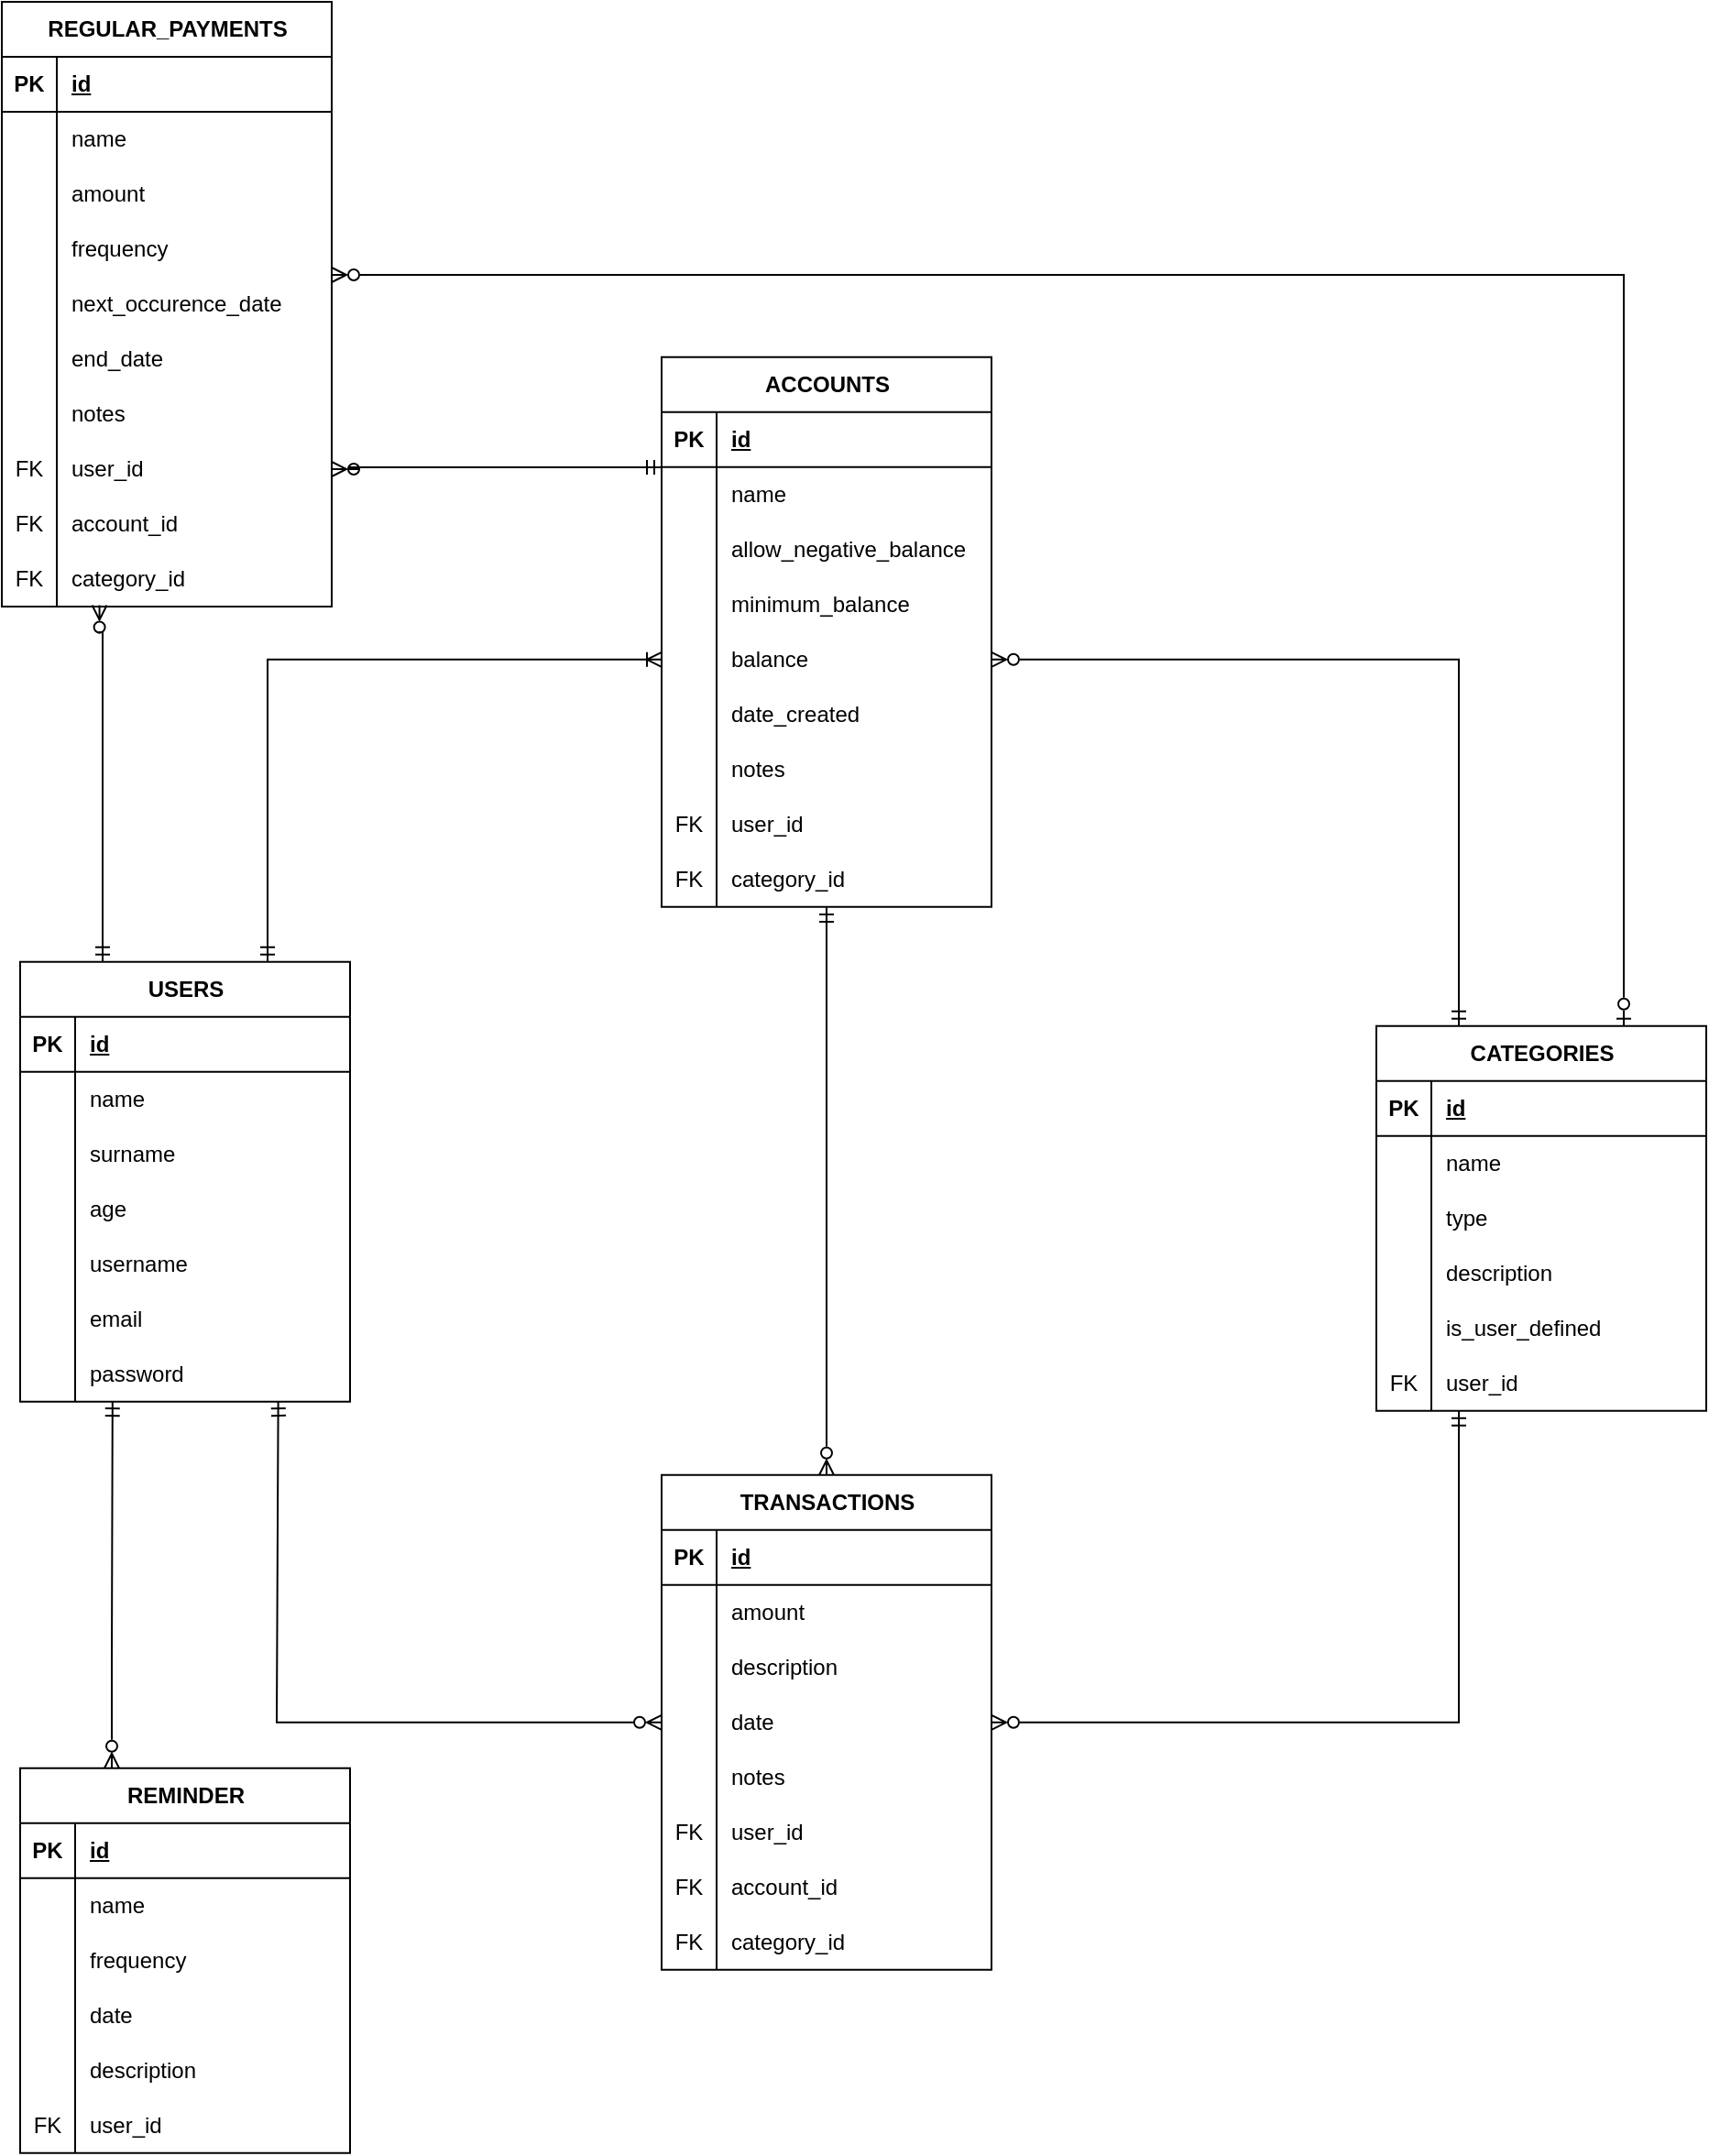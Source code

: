 <mxfile version="21.7.5" type="device">
  <diagram name="Page-1" id="3h70JMw3umjaLPUQYQ_3">
    <mxGraphModel dx="619" dy="1546" grid="1" gridSize="10" guides="1" tooltips="1" connect="1" arrows="1" fold="1" page="1" pageScale="1" pageWidth="1169" pageHeight="827" math="0" shadow="0">
      <root>
        <mxCell id="0" />
        <mxCell id="1" parent="0" />
        <mxCell id="1krs7fZx3hq8Ml25Wh-o-71" style="edgeStyle=orthogonalEdgeStyle;rounded=0;orthogonalLoop=1;jettySize=auto;html=1;endArrow=ERzeroToMany;endFill=0;startArrow=ERmandOne;startFill=0;exitX=0.782;exitY=0.989;exitDx=0;exitDy=0;exitPerimeter=0;" parent="1" source="Pkh8HEnswSWNTF8HXOt7-20" target="Pkh8HEnswSWNTF8HXOt7-55" edge="1">
          <mxGeometry relative="1" as="geometry">
            <Array as="points">
              <mxPoint x="371" y="20.89" />
              <mxPoint x="370" y="20.89" />
              <mxPoint x="370" y="194.89" />
            </Array>
          </mxGeometry>
        </mxCell>
        <mxCell id="Pkh8HEnswSWNTF8HXOt7-1" value="USERS" style="shape=table;startSize=30;container=1;collapsible=1;childLayout=tableLayout;fixedRows=1;rowLines=0;fontStyle=1;align=center;resizeLast=1;html=1;" parent="1" vertex="1">
          <mxGeometry x="230" y="-220.11" width="180" height="240" as="geometry" />
        </mxCell>
        <mxCell id="Pkh8HEnswSWNTF8HXOt7-2" value="" style="shape=tableRow;horizontal=0;startSize=0;swimlaneHead=0;swimlaneBody=0;fillColor=none;collapsible=0;dropTarget=0;points=[[0,0.5],[1,0.5]];portConstraint=eastwest;top=0;left=0;right=0;bottom=1;" parent="Pkh8HEnswSWNTF8HXOt7-1" vertex="1">
          <mxGeometry y="30" width="180" height="30" as="geometry" />
        </mxCell>
        <mxCell id="Pkh8HEnswSWNTF8HXOt7-3" value="PK" style="shape=partialRectangle;connectable=0;fillColor=none;top=0;left=0;bottom=0;right=0;fontStyle=1;overflow=hidden;whiteSpace=wrap;html=1;" parent="Pkh8HEnswSWNTF8HXOt7-2" vertex="1">
          <mxGeometry width="30" height="30" as="geometry">
            <mxRectangle width="30" height="30" as="alternateBounds" />
          </mxGeometry>
        </mxCell>
        <mxCell id="Pkh8HEnswSWNTF8HXOt7-4" value="id" style="shape=partialRectangle;connectable=0;fillColor=none;top=0;left=0;bottom=0;right=0;align=left;spacingLeft=6;fontStyle=5;overflow=hidden;whiteSpace=wrap;html=1;" parent="Pkh8HEnswSWNTF8HXOt7-2" vertex="1">
          <mxGeometry x="30" width="150" height="30" as="geometry">
            <mxRectangle width="150" height="30" as="alternateBounds" />
          </mxGeometry>
        </mxCell>
        <mxCell id="Pkh8HEnswSWNTF8HXOt7-5" value="" style="shape=tableRow;horizontal=0;startSize=0;swimlaneHead=0;swimlaneBody=0;fillColor=none;collapsible=0;dropTarget=0;points=[[0,0.5],[1,0.5]];portConstraint=eastwest;top=0;left=0;right=0;bottom=0;" parent="Pkh8HEnswSWNTF8HXOt7-1" vertex="1">
          <mxGeometry y="60" width="180" height="30" as="geometry" />
        </mxCell>
        <mxCell id="Pkh8HEnswSWNTF8HXOt7-6" value="" style="shape=partialRectangle;connectable=0;fillColor=none;top=0;left=0;bottom=0;right=0;editable=1;overflow=hidden;whiteSpace=wrap;html=1;" parent="Pkh8HEnswSWNTF8HXOt7-5" vertex="1">
          <mxGeometry width="30" height="30" as="geometry">
            <mxRectangle width="30" height="30" as="alternateBounds" />
          </mxGeometry>
        </mxCell>
        <mxCell id="Pkh8HEnswSWNTF8HXOt7-7" value="name" style="shape=partialRectangle;connectable=0;fillColor=none;top=0;left=0;bottom=0;right=0;align=left;spacingLeft=6;overflow=hidden;whiteSpace=wrap;html=1;" parent="Pkh8HEnswSWNTF8HXOt7-5" vertex="1">
          <mxGeometry x="30" width="150" height="30" as="geometry">
            <mxRectangle width="150" height="30" as="alternateBounds" />
          </mxGeometry>
        </mxCell>
        <mxCell id="Pkh8HEnswSWNTF8HXOt7-8" value="" style="shape=tableRow;horizontal=0;startSize=0;swimlaneHead=0;swimlaneBody=0;fillColor=none;collapsible=0;dropTarget=0;points=[[0,0.5],[1,0.5]];portConstraint=eastwest;top=0;left=0;right=0;bottom=0;" parent="Pkh8HEnswSWNTF8HXOt7-1" vertex="1">
          <mxGeometry y="90" width="180" height="30" as="geometry" />
        </mxCell>
        <mxCell id="Pkh8HEnswSWNTF8HXOt7-9" value="" style="shape=partialRectangle;connectable=0;fillColor=none;top=0;left=0;bottom=0;right=0;editable=1;overflow=hidden;whiteSpace=wrap;html=1;" parent="Pkh8HEnswSWNTF8HXOt7-8" vertex="1">
          <mxGeometry width="30" height="30" as="geometry">
            <mxRectangle width="30" height="30" as="alternateBounds" />
          </mxGeometry>
        </mxCell>
        <mxCell id="Pkh8HEnswSWNTF8HXOt7-10" value="surname" style="shape=partialRectangle;connectable=0;fillColor=none;top=0;left=0;bottom=0;right=0;align=left;spacingLeft=6;overflow=hidden;whiteSpace=wrap;html=1;" parent="Pkh8HEnswSWNTF8HXOt7-8" vertex="1">
          <mxGeometry x="30" width="150" height="30" as="geometry">
            <mxRectangle width="150" height="30" as="alternateBounds" />
          </mxGeometry>
        </mxCell>
        <mxCell id="Pkh8HEnswSWNTF8HXOt7-11" value="" style="shape=tableRow;horizontal=0;startSize=0;swimlaneHead=0;swimlaneBody=0;fillColor=none;collapsible=0;dropTarget=0;points=[[0,0.5],[1,0.5]];portConstraint=eastwest;top=0;left=0;right=0;bottom=0;" parent="Pkh8HEnswSWNTF8HXOt7-1" vertex="1">
          <mxGeometry y="120" width="180" height="30" as="geometry" />
        </mxCell>
        <mxCell id="Pkh8HEnswSWNTF8HXOt7-12" value="" style="shape=partialRectangle;connectable=0;fillColor=none;top=0;left=0;bottom=0;right=0;editable=1;overflow=hidden;whiteSpace=wrap;html=1;" parent="Pkh8HEnswSWNTF8HXOt7-11" vertex="1">
          <mxGeometry width="30" height="30" as="geometry">
            <mxRectangle width="30" height="30" as="alternateBounds" />
          </mxGeometry>
        </mxCell>
        <mxCell id="Pkh8HEnswSWNTF8HXOt7-13" value="age" style="shape=partialRectangle;connectable=0;fillColor=none;top=0;left=0;bottom=0;right=0;align=left;spacingLeft=6;overflow=hidden;whiteSpace=wrap;html=1;" parent="Pkh8HEnswSWNTF8HXOt7-11" vertex="1">
          <mxGeometry x="30" width="150" height="30" as="geometry">
            <mxRectangle width="150" height="30" as="alternateBounds" />
          </mxGeometry>
        </mxCell>
        <mxCell id="Pkh8HEnswSWNTF8HXOt7-14" value="" style="shape=tableRow;horizontal=0;startSize=0;swimlaneHead=0;swimlaneBody=0;fillColor=none;collapsible=0;dropTarget=0;points=[[0,0.5],[1,0.5]];portConstraint=eastwest;top=0;left=0;right=0;bottom=0;" parent="Pkh8HEnswSWNTF8HXOt7-1" vertex="1">
          <mxGeometry y="150" width="180" height="30" as="geometry" />
        </mxCell>
        <mxCell id="Pkh8HEnswSWNTF8HXOt7-15" value="" style="shape=partialRectangle;connectable=0;fillColor=none;top=0;left=0;bottom=0;right=0;editable=1;overflow=hidden;whiteSpace=wrap;html=1;" parent="Pkh8HEnswSWNTF8HXOt7-14" vertex="1">
          <mxGeometry width="30" height="30" as="geometry">
            <mxRectangle width="30" height="30" as="alternateBounds" />
          </mxGeometry>
        </mxCell>
        <mxCell id="Pkh8HEnswSWNTF8HXOt7-16" value="username" style="shape=partialRectangle;connectable=0;fillColor=none;top=0;left=0;bottom=0;right=0;align=left;spacingLeft=6;overflow=hidden;whiteSpace=wrap;html=1;" parent="Pkh8HEnswSWNTF8HXOt7-14" vertex="1">
          <mxGeometry x="30" width="150" height="30" as="geometry">
            <mxRectangle width="150" height="30" as="alternateBounds" />
          </mxGeometry>
        </mxCell>
        <mxCell id="Pkh8HEnswSWNTF8HXOt7-17" value="" style="shape=tableRow;horizontal=0;startSize=0;swimlaneHead=0;swimlaneBody=0;fillColor=none;collapsible=0;dropTarget=0;points=[[0,0.5],[1,0.5]];portConstraint=eastwest;top=0;left=0;right=0;bottom=0;" parent="Pkh8HEnswSWNTF8HXOt7-1" vertex="1">
          <mxGeometry y="180" width="180" height="30" as="geometry" />
        </mxCell>
        <mxCell id="Pkh8HEnswSWNTF8HXOt7-18" value="" style="shape=partialRectangle;connectable=0;fillColor=none;top=0;left=0;bottom=0;right=0;editable=1;overflow=hidden;whiteSpace=wrap;html=1;" parent="Pkh8HEnswSWNTF8HXOt7-17" vertex="1">
          <mxGeometry width="30" height="30" as="geometry">
            <mxRectangle width="30" height="30" as="alternateBounds" />
          </mxGeometry>
        </mxCell>
        <mxCell id="Pkh8HEnswSWNTF8HXOt7-19" value="email" style="shape=partialRectangle;connectable=0;fillColor=none;top=0;left=0;bottom=0;right=0;align=left;spacingLeft=6;overflow=hidden;whiteSpace=wrap;html=1;" parent="Pkh8HEnswSWNTF8HXOt7-17" vertex="1">
          <mxGeometry x="30" width="150" height="30" as="geometry">
            <mxRectangle width="150" height="30" as="alternateBounds" />
          </mxGeometry>
        </mxCell>
        <mxCell id="Pkh8HEnswSWNTF8HXOt7-20" value="" style="shape=tableRow;horizontal=0;startSize=0;swimlaneHead=0;swimlaneBody=0;fillColor=none;collapsible=0;dropTarget=0;points=[[0,0.5],[1,0.5]];portConstraint=eastwest;top=0;left=0;right=0;bottom=0;" parent="Pkh8HEnswSWNTF8HXOt7-1" vertex="1">
          <mxGeometry y="210" width="180" height="30" as="geometry" />
        </mxCell>
        <mxCell id="Pkh8HEnswSWNTF8HXOt7-21" value="" style="shape=partialRectangle;connectable=0;fillColor=none;top=0;left=0;bottom=0;right=0;editable=1;overflow=hidden;whiteSpace=wrap;html=1;" parent="Pkh8HEnswSWNTF8HXOt7-20" vertex="1">
          <mxGeometry width="30" height="30" as="geometry">
            <mxRectangle width="30" height="30" as="alternateBounds" />
          </mxGeometry>
        </mxCell>
        <mxCell id="Pkh8HEnswSWNTF8HXOt7-22" value="password" style="shape=partialRectangle;connectable=0;fillColor=none;top=0;left=0;bottom=0;right=0;align=left;spacingLeft=6;overflow=hidden;whiteSpace=wrap;html=1;" parent="Pkh8HEnswSWNTF8HXOt7-20" vertex="1">
          <mxGeometry x="30" width="150" height="30" as="geometry">
            <mxRectangle width="150" height="30" as="alternateBounds" />
          </mxGeometry>
        </mxCell>
        <mxCell id="1krs7fZx3hq8Ml25Wh-o-72" style="edgeStyle=orthogonalEdgeStyle;rounded=0;orthogonalLoop=1;jettySize=auto;html=1;endArrow=ERzeroToMany;endFill=0;startArrow=ERmandOne;startFill=0;entryX=0.5;entryY=0;entryDx=0;entryDy=0;" parent="1" target="Pkh8HEnswSWNTF8HXOt7-45" edge="1">
          <mxGeometry relative="1" as="geometry">
            <mxPoint x="419" y="-140.11" as="targetPoint" />
            <mxPoint x="670" y="-250" as="sourcePoint" />
            <Array as="points">
              <mxPoint x="670" y="-250" />
            </Array>
          </mxGeometry>
        </mxCell>
        <mxCell id="Pkh8HEnswSWNTF8HXOt7-23" value="ACCOUNTS" style="shape=table;startSize=30;container=1;collapsible=1;childLayout=tableLayout;fixedRows=1;rowLines=0;fontStyle=1;align=center;resizeLast=1;html=1;" parent="1" vertex="1">
          <mxGeometry x="580" y="-550.11" width="180" height="300" as="geometry" />
        </mxCell>
        <mxCell id="Pkh8HEnswSWNTF8HXOt7-24" value="" style="shape=tableRow;horizontal=0;startSize=0;swimlaneHead=0;swimlaneBody=0;fillColor=none;collapsible=0;dropTarget=0;points=[[0,0.5],[1,0.5]];portConstraint=eastwest;top=0;left=0;right=0;bottom=1;" parent="Pkh8HEnswSWNTF8HXOt7-23" vertex="1">
          <mxGeometry y="30" width="180" height="30" as="geometry" />
        </mxCell>
        <mxCell id="Pkh8HEnswSWNTF8HXOt7-25" value="PK" style="shape=partialRectangle;connectable=0;fillColor=none;top=0;left=0;bottom=0;right=0;fontStyle=1;overflow=hidden;whiteSpace=wrap;html=1;" parent="Pkh8HEnswSWNTF8HXOt7-24" vertex="1">
          <mxGeometry width="30" height="30" as="geometry">
            <mxRectangle width="30" height="30" as="alternateBounds" />
          </mxGeometry>
        </mxCell>
        <mxCell id="Pkh8HEnswSWNTF8HXOt7-26" value="id" style="shape=partialRectangle;connectable=0;fillColor=none;top=0;left=0;bottom=0;right=0;align=left;spacingLeft=6;fontStyle=5;overflow=hidden;whiteSpace=wrap;html=1;" parent="Pkh8HEnswSWNTF8HXOt7-24" vertex="1">
          <mxGeometry x="30" width="150" height="30" as="geometry">
            <mxRectangle width="150" height="30" as="alternateBounds" />
          </mxGeometry>
        </mxCell>
        <mxCell id="Pkh8HEnswSWNTF8HXOt7-27" value="" style="shape=tableRow;horizontal=0;startSize=0;swimlaneHead=0;swimlaneBody=0;fillColor=none;collapsible=0;dropTarget=0;points=[[0,0.5],[1,0.5]];portConstraint=eastwest;top=0;left=0;right=0;bottom=0;" parent="Pkh8HEnswSWNTF8HXOt7-23" vertex="1">
          <mxGeometry y="60" width="180" height="30" as="geometry" />
        </mxCell>
        <mxCell id="Pkh8HEnswSWNTF8HXOt7-28" value="" style="shape=partialRectangle;connectable=0;fillColor=none;top=0;left=0;bottom=0;right=0;editable=1;overflow=hidden;whiteSpace=wrap;html=1;" parent="Pkh8HEnswSWNTF8HXOt7-27" vertex="1">
          <mxGeometry width="30" height="30" as="geometry">
            <mxRectangle width="30" height="30" as="alternateBounds" />
          </mxGeometry>
        </mxCell>
        <mxCell id="Pkh8HEnswSWNTF8HXOt7-29" value="name" style="shape=partialRectangle;connectable=0;fillColor=none;top=0;left=0;bottom=0;right=0;align=left;spacingLeft=6;overflow=hidden;whiteSpace=wrap;html=1;" parent="Pkh8HEnswSWNTF8HXOt7-27" vertex="1">
          <mxGeometry x="30" width="150" height="30" as="geometry">
            <mxRectangle width="150" height="30" as="alternateBounds" />
          </mxGeometry>
        </mxCell>
        <mxCell id="DhLrXzguxaNEbGrLjqNQ-1" value="" style="shape=tableRow;horizontal=0;startSize=0;swimlaneHead=0;swimlaneBody=0;fillColor=none;collapsible=0;dropTarget=0;points=[[0,0.5],[1,0.5]];portConstraint=eastwest;top=0;left=0;right=0;bottom=0;" parent="Pkh8HEnswSWNTF8HXOt7-23" vertex="1">
          <mxGeometry y="90" width="180" height="30" as="geometry" />
        </mxCell>
        <mxCell id="DhLrXzguxaNEbGrLjqNQ-2" value="" style="shape=partialRectangle;connectable=0;fillColor=none;top=0;left=0;bottom=0;right=0;editable=1;overflow=hidden;whiteSpace=wrap;html=1;" parent="DhLrXzguxaNEbGrLjqNQ-1" vertex="1">
          <mxGeometry width="30" height="30" as="geometry">
            <mxRectangle width="30" height="30" as="alternateBounds" />
          </mxGeometry>
        </mxCell>
        <mxCell id="DhLrXzguxaNEbGrLjqNQ-3" value="allow_negative_balance" style="shape=partialRectangle;connectable=0;fillColor=none;top=0;left=0;bottom=0;right=0;align=left;spacingLeft=6;overflow=hidden;whiteSpace=wrap;html=1;" parent="DhLrXzguxaNEbGrLjqNQ-1" vertex="1">
          <mxGeometry x="30" width="150" height="30" as="geometry">
            <mxRectangle width="150" height="30" as="alternateBounds" />
          </mxGeometry>
        </mxCell>
        <mxCell id="Pkh8HEnswSWNTF8HXOt7-33" value="" style="shape=tableRow;horizontal=0;startSize=0;swimlaneHead=0;swimlaneBody=0;fillColor=none;collapsible=0;dropTarget=0;points=[[0,0.5],[1,0.5]];portConstraint=eastwest;top=0;left=0;right=0;bottom=0;" parent="Pkh8HEnswSWNTF8HXOt7-23" vertex="1">
          <mxGeometry y="120" width="180" height="30" as="geometry" />
        </mxCell>
        <mxCell id="Pkh8HEnswSWNTF8HXOt7-34" value="" style="shape=partialRectangle;connectable=0;fillColor=none;top=0;left=0;bottom=0;right=0;editable=1;overflow=hidden;whiteSpace=wrap;html=1;" parent="Pkh8HEnswSWNTF8HXOt7-33" vertex="1">
          <mxGeometry width="30" height="30" as="geometry">
            <mxRectangle width="30" height="30" as="alternateBounds" />
          </mxGeometry>
        </mxCell>
        <mxCell id="Pkh8HEnswSWNTF8HXOt7-35" value="minimum_balance" style="shape=partialRectangle;connectable=0;fillColor=none;top=0;left=0;bottom=0;right=0;align=left;spacingLeft=6;overflow=hidden;whiteSpace=wrap;html=1;" parent="Pkh8HEnswSWNTF8HXOt7-33" vertex="1">
          <mxGeometry x="30" width="150" height="30" as="geometry">
            <mxRectangle width="150" height="30" as="alternateBounds" />
          </mxGeometry>
        </mxCell>
        <mxCell id="Pkh8HEnswSWNTF8HXOt7-36" value="" style="shape=tableRow;horizontal=0;startSize=0;swimlaneHead=0;swimlaneBody=0;fillColor=none;collapsible=0;dropTarget=0;points=[[0,0.5],[1,0.5]];portConstraint=eastwest;top=0;left=0;right=0;bottom=0;" parent="Pkh8HEnswSWNTF8HXOt7-23" vertex="1">
          <mxGeometry y="150" width="180" height="30" as="geometry" />
        </mxCell>
        <mxCell id="Pkh8HEnswSWNTF8HXOt7-37" value="" style="shape=partialRectangle;connectable=0;fillColor=none;top=0;left=0;bottom=0;right=0;editable=1;overflow=hidden;whiteSpace=wrap;html=1;" parent="Pkh8HEnswSWNTF8HXOt7-36" vertex="1">
          <mxGeometry width="30" height="30" as="geometry">
            <mxRectangle width="30" height="30" as="alternateBounds" />
          </mxGeometry>
        </mxCell>
        <mxCell id="Pkh8HEnswSWNTF8HXOt7-38" value="balance" style="shape=partialRectangle;connectable=0;fillColor=none;top=0;left=0;bottom=0;right=0;align=left;spacingLeft=6;overflow=hidden;whiteSpace=wrap;html=1;" parent="Pkh8HEnswSWNTF8HXOt7-36" vertex="1">
          <mxGeometry x="30" width="150" height="30" as="geometry">
            <mxRectangle width="150" height="30" as="alternateBounds" />
          </mxGeometry>
        </mxCell>
        <mxCell id="1krs7fZx3hq8Ml25Wh-o-110" value="" style="shape=tableRow;horizontal=0;startSize=0;swimlaneHead=0;swimlaneBody=0;fillColor=none;collapsible=0;dropTarget=0;points=[[0,0.5],[1,0.5]];portConstraint=eastwest;top=0;left=0;right=0;bottom=0;" parent="Pkh8HEnswSWNTF8HXOt7-23" vertex="1">
          <mxGeometry y="180" width="180" height="30" as="geometry" />
        </mxCell>
        <mxCell id="1krs7fZx3hq8Ml25Wh-o-111" value="" style="shape=partialRectangle;connectable=0;fillColor=none;top=0;left=0;bottom=0;right=0;editable=1;overflow=hidden;whiteSpace=wrap;html=1;" parent="1krs7fZx3hq8Ml25Wh-o-110" vertex="1">
          <mxGeometry width="30" height="30" as="geometry">
            <mxRectangle width="30" height="30" as="alternateBounds" />
          </mxGeometry>
        </mxCell>
        <mxCell id="1krs7fZx3hq8Ml25Wh-o-112" value="date_created" style="shape=partialRectangle;connectable=0;fillColor=none;top=0;left=0;bottom=0;right=0;align=left;spacingLeft=6;overflow=hidden;whiteSpace=wrap;html=1;" parent="1krs7fZx3hq8Ml25Wh-o-110" vertex="1">
          <mxGeometry x="30" width="150" height="30" as="geometry">
            <mxRectangle width="150" height="30" as="alternateBounds" />
          </mxGeometry>
        </mxCell>
        <mxCell id="1krs7fZx3hq8Ml25Wh-o-141" value="" style="shape=tableRow;horizontal=0;startSize=0;swimlaneHead=0;swimlaneBody=0;fillColor=none;collapsible=0;dropTarget=0;points=[[0,0.5],[1,0.5]];portConstraint=eastwest;top=0;left=0;right=0;bottom=0;" parent="Pkh8HEnswSWNTF8HXOt7-23" vertex="1">
          <mxGeometry y="210" width="180" height="30" as="geometry" />
        </mxCell>
        <mxCell id="1krs7fZx3hq8Ml25Wh-o-142" value="" style="shape=partialRectangle;connectable=0;fillColor=none;top=0;left=0;bottom=0;right=0;editable=1;overflow=hidden;whiteSpace=wrap;html=1;" parent="1krs7fZx3hq8Ml25Wh-o-141" vertex="1">
          <mxGeometry width="30" height="30" as="geometry">
            <mxRectangle width="30" height="30" as="alternateBounds" />
          </mxGeometry>
        </mxCell>
        <mxCell id="1krs7fZx3hq8Ml25Wh-o-143" value="notes" style="shape=partialRectangle;connectable=0;fillColor=none;top=0;left=0;bottom=0;right=0;align=left;spacingLeft=6;overflow=hidden;whiteSpace=wrap;html=1;" parent="1krs7fZx3hq8Ml25Wh-o-141" vertex="1">
          <mxGeometry x="30" width="150" height="30" as="geometry">
            <mxRectangle width="150" height="30" as="alternateBounds" />
          </mxGeometry>
        </mxCell>
        <mxCell id="Pkh8HEnswSWNTF8HXOt7-39" value="" style="shape=tableRow;horizontal=0;startSize=0;swimlaneHead=0;swimlaneBody=0;fillColor=none;collapsible=0;dropTarget=0;points=[[0,0.5],[1,0.5]];portConstraint=eastwest;top=0;left=0;right=0;bottom=0;" parent="Pkh8HEnswSWNTF8HXOt7-23" vertex="1">
          <mxGeometry y="240" width="180" height="30" as="geometry" />
        </mxCell>
        <mxCell id="Pkh8HEnswSWNTF8HXOt7-40" value="FK" style="shape=partialRectangle;connectable=0;fillColor=none;top=0;left=0;bottom=0;right=0;editable=1;overflow=hidden;whiteSpace=wrap;html=1;" parent="Pkh8HEnswSWNTF8HXOt7-39" vertex="1">
          <mxGeometry width="30" height="30" as="geometry">
            <mxRectangle width="30" height="30" as="alternateBounds" />
          </mxGeometry>
        </mxCell>
        <mxCell id="Pkh8HEnswSWNTF8HXOt7-41" value="user_id" style="shape=partialRectangle;connectable=0;fillColor=none;top=0;left=0;bottom=0;right=0;align=left;spacingLeft=6;overflow=hidden;whiteSpace=wrap;html=1;" parent="Pkh8HEnswSWNTF8HXOt7-39" vertex="1">
          <mxGeometry x="30" width="150" height="30" as="geometry">
            <mxRectangle width="150" height="30" as="alternateBounds" />
          </mxGeometry>
        </mxCell>
        <mxCell id="1krs7fZx3hq8Ml25Wh-o-104" value="" style="shape=tableRow;horizontal=0;startSize=0;swimlaneHead=0;swimlaneBody=0;fillColor=none;collapsible=0;dropTarget=0;points=[[0,0.5],[1,0.5]];portConstraint=eastwest;top=0;left=0;right=0;bottom=0;" parent="Pkh8HEnswSWNTF8HXOt7-23" vertex="1">
          <mxGeometry y="270" width="180" height="30" as="geometry" />
        </mxCell>
        <mxCell id="1krs7fZx3hq8Ml25Wh-o-105" value="FK" style="shape=partialRectangle;connectable=0;fillColor=none;top=0;left=0;bottom=0;right=0;editable=1;overflow=hidden;whiteSpace=wrap;html=1;" parent="1krs7fZx3hq8Ml25Wh-o-104" vertex="1">
          <mxGeometry width="30" height="30" as="geometry">
            <mxRectangle width="30" height="30" as="alternateBounds" />
          </mxGeometry>
        </mxCell>
        <mxCell id="1krs7fZx3hq8Ml25Wh-o-106" value="category_id" style="shape=partialRectangle;connectable=0;fillColor=none;top=0;left=0;bottom=0;right=0;align=left;spacingLeft=6;overflow=hidden;whiteSpace=wrap;html=1;" parent="1krs7fZx3hq8Ml25Wh-o-104" vertex="1">
          <mxGeometry x="30" width="150" height="30" as="geometry">
            <mxRectangle width="150" height="30" as="alternateBounds" />
          </mxGeometry>
        </mxCell>
        <mxCell id="Pkh8HEnswSWNTF8HXOt7-45" value="TRANSACTIONS" style="shape=table;startSize=30;container=1;collapsible=1;childLayout=tableLayout;fixedRows=1;rowLines=0;fontStyle=1;align=center;resizeLast=1;html=1;" parent="1" vertex="1">
          <mxGeometry x="580" y="59.89" width="180" height="270" as="geometry" />
        </mxCell>
        <mxCell id="Pkh8HEnswSWNTF8HXOt7-46" value="" style="shape=tableRow;horizontal=0;startSize=0;swimlaneHead=0;swimlaneBody=0;fillColor=none;collapsible=0;dropTarget=0;points=[[0,0.5],[1,0.5]];portConstraint=eastwest;top=0;left=0;right=0;bottom=1;" parent="Pkh8HEnswSWNTF8HXOt7-45" vertex="1">
          <mxGeometry y="30" width="180" height="30" as="geometry" />
        </mxCell>
        <mxCell id="Pkh8HEnswSWNTF8HXOt7-47" value="PK" style="shape=partialRectangle;connectable=0;fillColor=none;top=0;left=0;bottom=0;right=0;fontStyle=1;overflow=hidden;whiteSpace=wrap;html=1;" parent="Pkh8HEnswSWNTF8HXOt7-46" vertex="1">
          <mxGeometry width="30" height="30" as="geometry">
            <mxRectangle width="30" height="30" as="alternateBounds" />
          </mxGeometry>
        </mxCell>
        <mxCell id="Pkh8HEnswSWNTF8HXOt7-48" value="id" style="shape=partialRectangle;connectable=0;fillColor=none;top=0;left=0;bottom=0;right=0;align=left;spacingLeft=6;fontStyle=5;overflow=hidden;whiteSpace=wrap;html=1;" parent="Pkh8HEnswSWNTF8HXOt7-46" vertex="1">
          <mxGeometry x="30" width="150" height="30" as="geometry">
            <mxRectangle width="150" height="30" as="alternateBounds" />
          </mxGeometry>
        </mxCell>
        <mxCell id="Pkh8HEnswSWNTF8HXOt7-49" value="" style="shape=tableRow;horizontal=0;startSize=0;swimlaneHead=0;swimlaneBody=0;fillColor=none;collapsible=0;dropTarget=0;points=[[0,0.5],[1,0.5]];portConstraint=eastwest;top=0;left=0;right=0;bottom=0;" parent="Pkh8HEnswSWNTF8HXOt7-45" vertex="1">
          <mxGeometry y="60" width="180" height="30" as="geometry" />
        </mxCell>
        <mxCell id="Pkh8HEnswSWNTF8HXOt7-50" value="" style="shape=partialRectangle;connectable=0;fillColor=none;top=0;left=0;bottom=0;right=0;editable=1;overflow=hidden;whiteSpace=wrap;html=1;" parent="Pkh8HEnswSWNTF8HXOt7-49" vertex="1">
          <mxGeometry width="30" height="30" as="geometry">
            <mxRectangle width="30" height="30" as="alternateBounds" />
          </mxGeometry>
        </mxCell>
        <mxCell id="Pkh8HEnswSWNTF8HXOt7-51" value="amount" style="shape=partialRectangle;connectable=0;fillColor=none;top=0;left=0;bottom=0;right=0;align=left;spacingLeft=6;overflow=hidden;whiteSpace=wrap;html=1;" parent="Pkh8HEnswSWNTF8HXOt7-49" vertex="1">
          <mxGeometry x="30" width="150" height="30" as="geometry">
            <mxRectangle width="150" height="30" as="alternateBounds" />
          </mxGeometry>
        </mxCell>
        <mxCell id="Pkh8HEnswSWNTF8HXOt7-52" value="" style="shape=tableRow;horizontal=0;startSize=0;swimlaneHead=0;swimlaneBody=0;fillColor=none;collapsible=0;dropTarget=0;points=[[0,0.5],[1,0.5]];portConstraint=eastwest;top=0;left=0;right=0;bottom=0;" parent="Pkh8HEnswSWNTF8HXOt7-45" vertex="1">
          <mxGeometry y="90" width="180" height="30" as="geometry" />
        </mxCell>
        <mxCell id="Pkh8HEnswSWNTF8HXOt7-53" value="" style="shape=partialRectangle;connectable=0;fillColor=none;top=0;left=0;bottom=0;right=0;editable=1;overflow=hidden;whiteSpace=wrap;html=1;" parent="Pkh8HEnswSWNTF8HXOt7-52" vertex="1">
          <mxGeometry width="30" height="30" as="geometry">
            <mxRectangle width="30" height="30" as="alternateBounds" />
          </mxGeometry>
        </mxCell>
        <mxCell id="Pkh8HEnswSWNTF8HXOt7-54" value="description" style="shape=partialRectangle;connectable=0;fillColor=none;top=0;left=0;bottom=0;right=0;align=left;spacingLeft=6;overflow=hidden;whiteSpace=wrap;html=1;" parent="Pkh8HEnswSWNTF8HXOt7-52" vertex="1">
          <mxGeometry x="30" width="150" height="30" as="geometry">
            <mxRectangle width="150" height="30" as="alternateBounds" />
          </mxGeometry>
        </mxCell>
        <mxCell id="Pkh8HEnswSWNTF8HXOt7-55" value="" style="shape=tableRow;horizontal=0;startSize=0;swimlaneHead=0;swimlaneBody=0;fillColor=none;collapsible=0;dropTarget=0;points=[[0,0.5],[1,0.5]];portConstraint=eastwest;top=0;left=0;right=0;bottom=0;" parent="Pkh8HEnswSWNTF8HXOt7-45" vertex="1">
          <mxGeometry y="120" width="180" height="30" as="geometry" />
        </mxCell>
        <mxCell id="Pkh8HEnswSWNTF8HXOt7-56" value="" style="shape=partialRectangle;connectable=0;fillColor=none;top=0;left=0;bottom=0;right=0;editable=1;overflow=hidden;whiteSpace=wrap;html=1;" parent="Pkh8HEnswSWNTF8HXOt7-55" vertex="1">
          <mxGeometry width="30" height="30" as="geometry">
            <mxRectangle width="30" height="30" as="alternateBounds" />
          </mxGeometry>
        </mxCell>
        <mxCell id="Pkh8HEnswSWNTF8HXOt7-57" value="date" style="shape=partialRectangle;connectable=0;fillColor=none;top=0;left=0;bottom=0;right=0;align=left;spacingLeft=6;overflow=hidden;whiteSpace=wrap;html=1;" parent="Pkh8HEnswSWNTF8HXOt7-55" vertex="1">
          <mxGeometry x="30" width="150" height="30" as="geometry">
            <mxRectangle width="150" height="30" as="alternateBounds" />
          </mxGeometry>
        </mxCell>
        <mxCell id="1krs7fZx3hq8Ml25Wh-o-68" value="" style="shape=tableRow;horizontal=0;startSize=0;swimlaneHead=0;swimlaneBody=0;fillColor=none;collapsible=0;dropTarget=0;points=[[0,0.5],[1,0.5]];portConstraint=eastwest;top=0;left=0;right=0;bottom=0;" parent="Pkh8HEnswSWNTF8HXOt7-45" vertex="1">
          <mxGeometry y="150" width="180" height="30" as="geometry" />
        </mxCell>
        <mxCell id="1krs7fZx3hq8Ml25Wh-o-69" value="" style="shape=partialRectangle;connectable=0;fillColor=none;top=0;left=0;bottom=0;right=0;editable=1;overflow=hidden;whiteSpace=wrap;html=1;" parent="1krs7fZx3hq8Ml25Wh-o-68" vertex="1">
          <mxGeometry width="30" height="30" as="geometry">
            <mxRectangle width="30" height="30" as="alternateBounds" />
          </mxGeometry>
        </mxCell>
        <mxCell id="1krs7fZx3hq8Ml25Wh-o-70" value="notes" style="shape=partialRectangle;connectable=0;fillColor=none;top=0;left=0;bottom=0;right=0;align=left;spacingLeft=6;overflow=hidden;whiteSpace=wrap;html=1;" parent="1krs7fZx3hq8Ml25Wh-o-68" vertex="1">
          <mxGeometry x="30" width="150" height="30" as="geometry">
            <mxRectangle width="150" height="30" as="alternateBounds" />
          </mxGeometry>
        </mxCell>
        <mxCell id="1krs7fZx3hq8Ml25Wh-o-144" value="" style="shape=tableRow;horizontal=0;startSize=0;swimlaneHead=0;swimlaneBody=0;fillColor=none;collapsible=0;dropTarget=0;points=[[0,0.5],[1,0.5]];portConstraint=eastwest;top=0;left=0;right=0;bottom=0;" parent="Pkh8HEnswSWNTF8HXOt7-45" vertex="1">
          <mxGeometry y="180" width="180" height="30" as="geometry" />
        </mxCell>
        <mxCell id="1krs7fZx3hq8Ml25Wh-o-145" value="FK" style="shape=partialRectangle;connectable=0;fillColor=none;top=0;left=0;bottom=0;right=0;editable=1;overflow=hidden;whiteSpace=wrap;html=1;" parent="1krs7fZx3hq8Ml25Wh-o-144" vertex="1">
          <mxGeometry width="30" height="30" as="geometry">
            <mxRectangle width="30" height="30" as="alternateBounds" />
          </mxGeometry>
        </mxCell>
        <mxCell id="1krs7fZx3hq8Ml25Wh-o-146" value="user_id" style="shape=partialRectangle;connectable=0;fillColor=none;top=0;left=0;bottom=0;right=0;align=left;spacingLeft=6;overflow=hidden;whiteSpace=wrap;html=1;" parent="1krs7fZx3hq8Ml25Wh-o-144" vertex="1">
          <mxGeometry x="30" width="150" height="30" as="geometry">
            <mxRectangle width="150" height="30" as="alternateBounds" />
          </mxGeometry>
        </mxCell>
        <mxCell id="Pkh8HEnswSWNTF8HXOt7-61" value="" style="shape=tableRow;horizontal=0;startSize=0;swimlaneHead=0;swimlaneBody=0;fillColor=none;collapsible=0;dropTarget=0;points=[[0,0.5],[1,0.5]];portConstraint=eastwest;top=0;left=0;right=0;bottom=0;" parent="Pkh8HEnswSWNTF8HXOt7-45" vertex="1">
          <mxGeometry y="210" width="180" height="30" as="geometry" />
        </mxCell>
        <mxCell id="Pkh8HEnswSWNTF8HXOt7-62" value="FK" style="shape=partialRectangle;connectable=0;fillColor=none;top=0;left=0;bottom=0;right=0;editable=1;overflow=hidden;whiteSpace=wrap;html=1;" parent="Pkh8HEnswSWNTF8HXOt7-61" vertex="1">
          <mxGeometry width="30" height="30" as="geometry">
            <mxRectangle width="30" height="30" as="alternateBounds" />
          </mxGeometry>
        </mxCell>
        <mxCell id="Pkh8HEnswSWNTF8HXOt7-63" value="account_id" style="shape=partialRectangle;connectable=0;fillColor=none;top=0;left=0;bottom=0;right=0;align=left;spacingLeft=6;overflow=hidden;whiteSpace=wrap;html=1;" parent="Pkh8HEnswSWNTF8HXOt7-61" vertex="1">
          <mxGeometry x="30" width="150" height="30" as="geometry">
            <mxRectangle width="150" height="30" as="alternateBounds" />
          </mxGeometry>
        </mxCell>
        <mxCell id="Pkh8HEnswSWNTF8HXOt7-64" value="" style="shape=tableRow;horizontal=0;startSize=0;swimlaneHead=0;swimlaneBody=0;fillColor=none;collapsible=0;dropTarget=0;points=[[0,0.5],[1,0.5]];portConstraint=eastwest;top=0;left=0;right=0;bottom=0;" parent="Pkh8HEnswSWNTF8HXOt7-45" vertex="1">
          <mxGeometry y="240" width="180" height="30" as="geometry" />
        </mxCell>
        <mxCell id="Pkh8HEnswSWNTF8HXOt7-65" value="FK" style="shape=partialRectangle;connectable=0;fillColor=none;top=0;left=0;bottom=0;right=0;editable=1;overflow=hidden;whiteSpace=wrap;html=1;" parent="Pkh8HEnswSWNTF8HXOt7-64" vertex="1">
          <mxGeometry width="30" height="30" as="geometry">
            <mxRectangle width="30" height="30" as="alternateBounds" />
          </mxGeometry>
        </mxCell>
        <mxCell id="Pkh8HEnswSWNTF8HXOt7-66" value="category_id" style="shape=partialRectangle;connectable=0;fillColor=none;top=0;left=0;bottom=0;right=0;align=left;spacingLeft=6;overflow=hidden;whiteSpace=wrap;html=1;" parent="Pkh8HEnswSWNTF8HXOt7-64" vertex="1">
          <mxGeometry x="30" width="150" height="30" as="geometry">
            <mxRectangle width="150" height="30" as="alternateBounds" />
          </mxGeometry>
        </mxCell>
        <mxCell id="QSS-scN71fy3IZ_G-oKp-5" style="edgeStyle=orthogonalEdgeStyle;rounded=0;orthogonalLoop=1;jettySize=auto;html=1;exitX=0.75;exitY=0;exitDx=0;exitDy=0;endArrow=ERzeroToMany;endFill=0;startArrow=ERzeroToOne;startFill=0;" edge="1" parent="1" source="Pkh8HEnswSWNTF8HXOt7-67" target="1krs7fZx3hq8Ml25Wh-o-123">
          <mxGeometry relative="1" as="geometry">
            <Array as="points">
              <mxPoint x="1105" y="-595" />
            </Array>
          </mxGeometry>
        </mxCell>
        <mxCell id="Pkh8HEnswSWNTF8HXOt7-67" value="CATEGORIES" style="shape=table;startSize=30;container=1;collapsible=1;childLayout=tableLayout;fixedRows=1;rowLines=0;fontStyle=1;align=center;resizeLast=1;html=1;" parent="1" vertex="1">
          <mxGeometry x="970" y="-185.11" width="180" height="210" as="geometry" />
        </mxCell>
        <mxCell id="Pkh8HEnswSWNTF8HXOt7-68" value="" style="shape=tableRow;horizontal=0;startSize=0;swimlaneHead=0;swimlaneBody=0;fillColor=none;collapsible=0;dropTarget=0;points=[[0,0.5],[1,0.5]];portConstraint=eastwest;top=0;left=0;right=0;bottom=1;" parent="Pkh8HEnswSWNTF8HXOt7-67" vertex="1">
          <mxGeometry y="30" width="180" height="30" as="geometry" />
        </mxCell>
        <mxCell id="Pkh8HEnswSWNTF8HXOt7-69" value="PK" style="shape=partialRectangle;connectable=0;fillColor=none;top=0;left=0;bottom=0;right=0;fontStyle=1;overflow=hidden;whiteSpace=wrap;html=1;" parent="Pkh8HEnswSWNTF8HXOt7-68" vertex="1">
          <mxGeometry width="30" height="30" as="geometry">
            <mxRectangle width="30" height="30" as="alternateBounds" />
          </mxGeometry>
        </mxCell>
        <mxCell id="Pkh8HEnswSWNTF8HXOt7-70" value="id" style="shape=partialRectangle;connectable=0;fillColor=none;top=0;left=0;bottom=0;right=0;align=left;spacingLeft=6;fontStyle=5;overflow=hidden;whiteSpace=wrap;html=1;" parent="Pkh8HEnswSWNTF8HXOt7-68" vertex="1">
          <mxGeometry x="30" width="150" height="30" as="geometry">
            <mxRectangle width="150" height="30" as="alternateBounds" />
          </mxGeometry>
        </mxCell>
        <mxCell id="Pkh8HEnswSWNTF8HXOt7-71" value="" style="shape=tableRow;horizontal=0;startSize=0;swimlaneHead=0;swimlaneBody=0;fillColor=none;collapsible=0;dropTarget=0;points=[[0,0.5],[1,0.5]];portConstraint=eastwest;top=0;left=0;right=0;bottom=0;" parent="Pkh8HEnswSWNTF8HXOt7-67" vertex="1">
          <mxGeometry y="60" width="180" height="30" as="geometry" />
        </mxCell>
        <mxCell id="Pkh8HEnswSWNTF8HXOt7-72" value="" style="shape=partialRectangle;connectable=0;fillColor=none;top=0;left=0;bottom=0;right=0;editable=1;overflow=hidden;whiteSpace=wrap;html=1;" parent="Pkh8HEnswSWNTF8HXOt7-71" vertex="1">
          <mxGeometry width="30" height="30" as="geometry">
            <mxRectangle width="30" height="30" as="alternateBounds" />
          </mxGeometry>
        </mxCell>
        <mxCell id="Pkh8HEnswSWNTF8HXOt7-73" value="name" style="shape=partialRectangle;connectable=0;fillColor=none;top=0;left=0;bottom=0;right=0;align=left;spacingLeft=6;overflow=hidden;whiteSpace=wrap;html=1;" parent="Pkh8HEnswSWNTF8HXOt7-71" vertex="1">
          <mxGeometry x="30" width="150" height="30" as="geometry">
            <mxRectangle width="150" height="30" as="alternateBounds" />
          </mxGeometry>
        </mxCell>
        <mxCell id="Pkh8HEnswSWNTF8HXOt7-74" value="" style="shape=tableRow;horizontal=0;startSize=0;swimlaneHead=0;swimlaneBody=0;fillColor=none;collapsible=0;dropTarget=0;points=[[0,0.5],[1,0.5]];portConstraint=eastwest;top=0;left=0;right=0;bottom=0;" parent="Pkh8HEnswSWNTF8HXOt7-67" vertex="1">
          <mxGeometry y="90" width="180" height="30" as="geometry" />
        </mxCell>
        <mxCell id="Pkh8HEnswSWNTF8HXOt7-75" value="" style="shape=partialRectangle;connectable=0;fillColor=none;top=0;left=0;bottom=0;right=0;editable=1;overflow=hidden;whiteSpace=wrap;html=1;" parent="Pkh8HEnswSWNTF8HXOt7-74" vertex="1">
          <mxGeometry width="30" height="30" as="geometry">
            <mxRectangle width="30" height="30" as="alternateBounds" />
          </mxGeometry>
        </mxCell>
        <mxCell id="Pkh8HEnswSWNTF8HXOt7-76" value="type" style="shape=partialRectangle;connectable=0;fillColor=none;top=0;left=0;bottom=0;right=0;align=left;spacingLeft=6;overflow=hidden;whiteSpace=wrap;html=1;" parent="Pkh8HEnswSWNTF8HXOt7-74" vertex="1">
          <mxGeometry x="30" width="150" height="30" as="geometry">
            <mxRectangle width="150" height="30" as="alternateBounds" />
          </mxGeometry>
        </mxCell>
        <mxCell id="Rsa-LNjC2C9aox0FqkWR-1" value="" style="shape=tableRow;horizontal=0;startSize=0;swimlaneHead=0;swimlaneBody=0;fillColor=none;collapsible=0;dropTarget=0;points=[[0,0.5],[1,0.5]];portConstraint=eastwest;top=0;left=0;right=0;bottom=0;" parent="Pkh8HEnswSWNTF8HXOt7-67" vertex="1">
          <mxGeometry y="120" width="180" height="30" as="geometry" />
        </mxCell>
        <mxCell id="Rsa-LNjC2C9aox0FqkWR-2" value="" style="shape=partialRectangle;connectable=0;fillColor=none;top=0;left=0;bottom=0;right=0;editable=1;overflow=hidden;whiteSpace=wrap;html=1;" parent="Rsa-LNjC2C9aox0FqkWR-1" vertex="1">
          <mxGeometry width="30" height="30" as="geometry">
            <mxRectangle width="30" height="30" as="alternateBounds" />
          </mxGeometry>
        </mxCell>
        <mxCell id="Rsa-LNjC2C9aox0FqkWR-3" value="description" style="shape=partialRectangle;connectable=0;fillColor=none;top=0;left=0;bottom=0;right=0;align=left;spacingLeft=6;overflow=hidden;whiteSpace=wrap;html=1;" parent="Rsa-LNjC2C9aox0FqkWR-1" vertex="1">
          <mxGeometry x="30" width="150" height="30" as="geometry">
            <mxRectangle width="150" height="30" as="alternateBounds" />
          </mxGeometry>
        </mxCell>
        <mxCell id="Rsa-LNjC2C9aox0FqkWR-4" value="" style="shape=tableRow;horizontal=0;startSize=0;swimlaneHead=0;swimlaneBody=0;fillColor=none;collapsible=0;dropTarget=0;points=[[0,0.5],[1,0.5]];portConstraint=eastwest;top=0;left=0;right=0;bottom=0;" parent="Pkh8HEnswSWNTF8HXOt7-67" vertex="1">
          <mxGeometry y="150" width="180" height="30" as="geometry" />
        </mxCell>
        <mxCell id="Rsa-LNjC2C9aox0FqkWR-5" value="" style="shape=partialRectangle;connectable=0;fillColor=none;top=0;left=0;bottom=0;right=0;editable=1;overflow=hidden;whiteSpace=wrap;html=1;" parent="Rsa-LNjC2C9aox0FqkWR-4" vertex="1">
          <mxGeometry width="30" height="30" as="geometry">
            <mxRectangle width="30" height="30" as="alternateBounds" />
          </mxGeometry>
        </mxCell>
        <mxCell id="Rsa-LNjC2C9aox0FqkWR-6" value="is_user_defined" style="shape=partialRectangle;connectable=0;fillColor=none;top=0;left=0;bottom=0;right=0;align=left;spacingLeft=6;overflow=hidden;whiteSpace=wrap;html=1;" parent="Rsa-LNjC2C9aox0FqkWR-4" vertex="1">
          <mxGeometry x="30" width="150" height="30" as="geometry">
            <mxRectangle width="150" height="30" as="alternateBounds" />
          </mxGeometry>
        </mxCell>
        <mxCell id="Rsa-LNjC2C9aox0FqkWR-7" value="" style="shape=tableRow;horizontal=0;startSize=0;swimlaneHead=0;swimlaneBody=0;fillColor=none;collapsible=0;dropTarget=0;points=[[0,0.5],[1,0.5]];portConstraint=eastwest;top=0;left=0;right=0;bottom=0;" parent="Pkh8HEnswSWNTF8HXOt7-67" vertex="1">
          <mxGeometry y="180" width="180" height="30" as="geometry" />
        </mxCell>
        <mxCell id="Rsa-LNjC2C9aox0FqkWR-8" value="FK" style="shape=partialRectangle;connectable=0;fillColor=none;top=0;left=0;bottom=0;right=0;editable=1;overflow=hidden;whiteSpace=wrap;html=1;" parent="Rsa-LNjC2C9aox0FqkWR-7" vertex="1">
          <mxGeometry width="30" height="30" as="geometry">
            <mxRectangle width="30" height="30" as="alternateBounds" />
          </mxGeometry>
        </mxCell>
        <mxCell id="Rsa-LNjC2C9aox0FqkWR-9" value="user_id" style="shape=partialRectangle;connectable=0;fillColor=none;top=0;left=0;bottom=0;right=0;align=left;spacingLeft=6;overflow=hidden;whiteSpace=wrap;html=1;" parent="Rsa-LNjC2C9aox0FqkWR-7" vertex="1">
          <mxGeometry x="30" width="150" height="30" as="geometry">
            <mxRectangle width="150" height="30" as="alternateBounds" />
          </mxGeometry>
        </mxCell>
        <mxCell id="Pkh8HEnswSWNTF8HXOt7-286" style="edgeStyle=orthogonalEdgeStyle;rounded=0;orthogonalLoop=1;jettySize=auto;html=1;endArrow=ERmandOne;endFill=0;startArrow=ERzeroToMany;startFill=0;entryX=0.28;entryY=0.989;entryDx=0;entryDy=0;entryPerimeter=0;" parent="1" source="Pkh8HEnswSWNTF8HXOt7-86" target="Pkh8HEnswSWNTF8HXOt7-20" edge="1">
          <mxGeometry relative="1" as="geometry">
            <mxPoint x="180" y="9.89" as="targetPoint" />
            <Array as="points">
              <mxPoint x="280" y="160" />
              <mxPoint x="280" y="160" />
            </Array>
          </mxGeometry>
        </mxCell>
        <mxCell id="Pkh8HEnswSWNTF8HXOt7-86" value="REMINDER" style="shape=table;startSize=30;container=1;collapsible=1;childLayout=tableLayout;fixedRows=1;rowLines=0;fontStyle=1;align=center;resizeLast=1;html=1;" parent="1" vertex="1">
          <mxGeometry x="230" y="219.89" width="180" height="210" as="geometry" />
        </mxCell>
        <mxCell id="Pkh8HEnswSWNTF8HXOt7-87" value="" style="shape=tableRow;horizontal=0;startSize=0;swimlaneHead=0;swimlaneBody=0;fillColor=none;collapsible=0;dropTarget=0;points=[[0,0.5],[1,0.5]];portConstraint=eastwest;top=0;left=0;right=0;bottom=1;" parent="Pkh8HEnswSWNTF8HXOt7-86" vertex="1">
          <mxGeometry y="30" width="180" height="30" as="geometry" />
        </mxCell>
        <mxCell id="Pkh8HEnswSWNTF8HXOt7-88" value="PK" style="shape=partialRectangle;connectable=0;fillColor=none;top=0;left=0;bottom=0;right=0;fontStyle=1;overflow=hidden;whiteSpace=wrap;html=1;" parent="Pkh8HEnswSWNTF8HXOt7-87" vertex="1">
          <mxGeometry width="30" height="30" as="geometry">
            <mxRectangle width="30" height="30" as="alternateBounds" />
          </mxGeometry>
        </mxCell>
        <mxCell id="Pkh8HEnswSWNTF8HXOt7-89" value="id" style="shape=partialRectangle;connectable=0;fillColor=none;top=0;left=0;bottom=0;right=0;align=left;spacingLeft=6;fontStyle=5;overflow=hidden;whiteSpace=wrap;html=1;" parent="Pkh8HEnswSWNTF8HXOt7-87" vertex="1">
          <mxGeometry x="30" width="150" height="30" as="geometry">
            <mxRectangle width="150" height="30" as="alternateBounds" />
          </mxGeometry>
        </mxCell>
        <mxCell id="Pkh8HEnswSWNTF8HXOt7-90" value="" style="shape=tableRow;horizontal=0;startSize=0;swimlaneHead=0;swimlaneBody=0;fillColor=none;collapsible=0;dropTarget=0;points=[[0,0.5],[1,0.5]];portConstraint=eastwest;top=0;left=0;right=0;bottom=0;" parent="Pkh8HEnswSWNTF8HXOt7-86" vertex="1">
          <mxGeometry y="60" width="180" height="30" as="geometry" />
        </mxCell>
        <mxCell id="Pkh8HEnswSWNTF8HXOt7-91" value="" style="shape=partialRectangle;connectable=0;fillColor=none;top=0;left=0;bottom=0;right=0;editable=1;overflow=hidden;whiteSpace=wrap;html=1;" parent="Pkh8HEnswSWNTF8HXOt7-90" vertex="1">
          <mxGeometry width="30" height="30" as="geometry">
            <mxRectangle width="30" height="30" as="alternateBounds" />
          </mxGeometry>
        </mxCell>
        <mxCell id="Pkh8HEnswSWNTF8HXOt7-92" value="name" style="shape=partialRectangle;connectable=0;fillColor=none;top=0;left=0;bottom=0;right=0;align=left;spacingLeft=6;overflow=hidden;whiteSpace=wrap;html=1;" parent="Pkh8HEnswSWNTF8HXOt7-90" vertex="1">
          <mxGeometry x="30" width="150" height="30" as="geometry">
            <mxRectangle width="150" height="30" as="alternateBounds" />
          </mxGeometry>
        </mxCell>
        <mxCell id="Pkh8HEnswSWNTF8HXOt7-93" value="" style="shape=tableRow;horizontal=0;startSize=0;swimlaneHead=0;swimlaneBody=0;fillColor=none;collapsible=0;dropTarget=0;points=[[0,0.5],[1,0.5]];portConstraint=eastwest;top=0;left=0;right=0;bottom=0;" parent="Pkh8HEnswSWNTF8HXOt7-86" vertex="1">
          <mxGeometry y="90" width="180" height="30" as="geometry" />
        </mxCell>
        <mxCell id="Pkh8HEnswSWNTF8HXOt7-94" value="" style="shape=partialRectangle;connectable=0;fillColor=none;top=0;left=0;bottom=0;right=0;editable=1;overflow=hidden;whiteSpace=wrap;html=1;" parent="Pkh8HEnswSWNTF8HXOt7-93" vertex="1">
          <mxGeometry width="30" height="30" as="geometry">
            <mxRectangle width="30" height="30" as="alternateBounds" />
          </mxGeometry>
        </mxCell>
        <mxCell id="Pkh8HEnswSWNTF8HXOt7-95" value="frequency" style="shape=partialRectangle;connectable=0;fillColor=none;top=0;left=0;bottom=0;right=0;align=left;spacingLeft=6;overflow=hidden;whiteSpace=wrap;html=1;" parent="Pkh8HEnswSWNTF8HXOt7-93" vertex="1">
          <mxGeometry x="30" width="150" height="30" as="geometry">
            <mxRectangle width="150" height="30" as="alternateBounds" />
          </mxGeometry>
        </mxCell>
        <mxCell id="Pkh8HEnswSWNTF8HXOt7-96" value="" style="shape=tableRow;horizontal=0;startSize=0;swimlaneHead=0;swimlaneBody=0;fillColor=none;collapsible=0;dropTarget=0;points=[[0,0.5],[1,0.5]];portConstraint=eastwest;top=0;left=0;right=0;bottom=0;" parent="Pkh8HEnswSWNTF8HXOt7-86" vertex="1">
          <mxGeometry y="120" width="180" height="30" as="geometry" />
        </mxCell>
        <mxCell id="Pkh8HEnswSWNTF8HXOt7-97" value="" style="shape=partialRectangle;connectable=0;fillColor=none;top=0;left=0;bottom=0;right=0;editable=1;overflow=hidden;whiteSpace=wrap;html=1;" parent="Pkh8HEnswSWNTF8HXOt7-96" vertex="1">
          <mxGeometry width="30" height="30" as="geometry">
            <mxRectangle width="30" height="30" as="alternateBounds" />
          </mxGeometry>
        </mxCell>
        <mxCell id="Pkh8HEnswSWNTF8HXOt7-98" value="date" style="shape=partialRectangle;connectable=0;fillColor=none;top=0;left=0;bottom=0;right=0;align=left;spacingLeft=6;overflow=hidden;whiteSpace=wrap;html=1;" parent="Pkh8HEnswSWNTF8HXOt7-96" vertex="1">
          <mxGeometry x="30" width="150" height="30" as="geometry">
            <mxRectangle width="150" height="30" as="alternateBounds" />
          </mxGeometry>
        </mxCell>
        <mxCell id="QSS-scN71fy3IZ_G-oKp-1" value="" style="shape=tableRow;horizontal=0;startSize=0;swimlaneHead=0;swimlaneBody=0;fillColor=none;collapsible=0;dropTarget=0;points=[[0,0.5],[1,0.5]];portConstraint=eastwest;top=0;left=0;right=0;bottom=0;" vertex="1" parent="Pkh8HEnswSWNTF8HXOt7-86">
          <mxGeometry y="150" width="180" height="30" as="geometry" />
        </mxCell>
        <mxCell id="QSS-scN71fy3IZ_G-oKp-2" value="" style="shape=partialRectangle;connectable=0;fillColor=none;top=0;left=0;bottom=0;right=0;editable=1;overflow=hidden;whiteSpace=wrap;html=1;" vertex="1" parent="QSS-scN71fy3IZ_G-oKp-1">
          <mxGeometry width="30" height="30" as="geometry">
            <mxRectangle width="30" height="30" as="alternateBounds" />
          </mxGeometry>
        </mxCell>
        <mxCell id="QSS-scN71fy3IZ_G-oKp-3" value="description" style="shape=partialRectangle;connectable=0;fillColor=none;top=0;left=0;bottom=0;right=0;align=left;spacingLeft=6;overflow=hidden;whiteSpace=wrap;html=1;" vertex="1" parent="QSS-scN71fy3IZ_G-oKp-1">
          <mxGeometry x="30" width="150" height="30" as="geometry">
            <mxRectangle width="150" height="30" as="alternateBounds" />
          </mxGeometry>
        </mxCell>
        <mxCell id="Pkh8HEnswSWNTF8HXOt7-99" value="" style="shape=tableRow;horizontal=0;startSize=0;swimlaneHead=0;swimlaneBody=0;fillColor=none;collapsible=0;dropTarget=0;points=[[0,0.5],[1,0.5]];portConstraint=eastwest;top=0;left=0;right=0;bottom=0;" parent="Pkh8HEnswSWNTF8HXOt7-86" vertex="1">
          <mxGeometry y="180" width="180" height="30" as="geometry" />
        </mxCell>
        <mxCell id="Pkh8HEnswSWNTF8HXOt7-100" value="FK" style="shape=partialRectangle;connectable=0;fillColor=none;top=0;left=0;bottom=0;right=0;editable=1;overflow=hidden;whiteSpace=wrap;html=1;" parent="Pkh8HEnswSWNTF8HXOt7-99" vertex="1">
          <mxGeometry width="30" height="30" as="geometry">
            <mxRectangle width="30" height="30" as="alternateBounds" />
          </mxGeometry>
        </mxCell>
        <mxCell id="Pkh8HEnswSWNTF8HXOt7-101" value="user_id" style="shape=partialRectangle;connectable=0;fillColor=none;top=0;left=0;bottom=0;right=0;align=left;spacingLeft=6;overflow=hidden;whiteSpace=wrap;html=1;" parent="Pkh8HEnswSWNTF8HXOt7-99" vertex="1">
          <mxGeometry x="30" width="150" height="30" as="geometry">
            <mxRectangle width="150" height="30" as="alternateBounds" />
          </mxGeometry>
        </mxCell>
        <mxCell id="Pkh8HEnswSWNTF8HXOt7-282" style="edgeStyle=orthogonalEdgeStyle;rounded=0;orthogonalLoop=1;jettySize=auto;html=1;endArrow=ERoneToMany;endFill=0;startArrow=ERmandOne;startFill=0;exitX=0.75;exitY=0;exitDx=0;exitDy=0;" parent="1" source="Pkh8HEnswSWNTF8HXOt7-1" target="Pkh8HEnswSWNTF8HXOt7-36" edge="1">
          <mxGeometry relative="1" as="geometry">
            <mxPoint x="710" y="-415.11" as="targetPoint" />
          </mxGeometry>
        </mxCell>
        <mxCell id="1krs7fZx3hq8Ml25Wh-o-101" style="edgeStyle=orthogonalEdgeStyle;rounded=0;orthogonalLoop=1;jettySize=auto;html=1;endArrow=ERzeroToMany;endFill=0;startArrow=ERmandOne;startFill=0;entryX=1;entryY=0.5;entryDx=0;entryDy=0;exitX=0.25;exitY=0;exitDx=0;exitDy=0;" parent="1" target="Pkh8HEnswSWNTF8HXOt7-36" edge="1" source="Pkh8HEnswSWNTF8HXOt7-67">
          <mxGeometry relative="1" as="geometry">
            <mxPoint x="1065" y="-185.11" as="sourcePoint" />
            <mxPoint x="920" y="-385.11" as="targetPoint" />
            <Array as="points">
              <mxPoint x="1015" y="-385" />
            </Array>
          </mxGeometry>
        </mxCell>
        <mxCell id="1krs7fZx3hq8Ml25Wh-o-102" style="edgeStyle=orthogonalEdgeStyle;rounded=0;orthogonalLoop=1;jettySize=auto;html=1;endArrow=ERmandOne;endFill=0;startArrow=ERzeroToMany;startFill=0;" parent="1" source="Pkh8HEnswSWNTF8HXOt7-55" target="Rsa-LNjC2C9aox0FqkWR-7" edge="1">
          <mxGeometry relative="1" as="geometry">
            <mxPoint x="810" y="194.89" as="targetPoint" />
            <Array as="points">
              <mxPoint x="1015" y="195" />
            </Array>
          </mxGeometry>
        </mxCell>
        <mxCell id="1krs7fZx3hq8Ml25Wh-o-113" value="REGULAR_PAYMENTS" style="shape=table;startSize=30;container=1;collapsible=1;childLayout=tableLayout;fixedRows=1;rowLines=0;fontStyle=1;align=center;resizeLast=1;html=1;" parent="1" vertex="1">
          <mxGeometry x="220" y="-744" width="180" height="330" as="geometry" />
        </mxCell>
        <mxCell id="1krs7fZx3hq8Ml25Wh-o-114" value="" style="shape=tableRow;horizontal=0;startSize=0;swimlaneHead=0;swimlaneBody=0;fillColor=none;collapsible=0;dropTarget=0;points=[[0,0.5],[1,0.5]];portConstraint=eastwest;top=0;left=0;right=0;bottom=1;" parent="1krs7fZx3hq8Ml25Wh-o-113" vertex="1">
          <mxGeometry y="30" width="180" height="30" as="geometry" />
        </mxCell>
        <mxCell id="1krs7fZx3hq8Ml25Wh-o-115" value="PK" style="shape=partialRectangle;connectable=0;fillColor=none;top=0;left=0;bottom=0;right=0;fontStyle=1;overflow=hidden;whiteSpace=wrap;html=1;" parent="1krs7fZx3hq8Ml25Wh-o-114" vertex="1">
          <mxGeometry width="30" height="30" as="geometry">
            <mxRectangle width="30" height="30" as="alternateBounds" />
          </mxGeometry>
        </mxCell>
        <mxCell id="1krs7fZx3hq8Ml25Wh-o-116" value="id" style="shape=partialRectangle;connectable=0;fillColor=none;top=0;left=0;bottom=0;right=0;align=left;spacingLeft=6;fontStyle=5;overflow=hidden;whiteSpace=wrap;html=1;" parent="1krs7fZx3hq8Ml25Wh-o-114" vertex="1">
          <mxGeometry x="30" width="150" height="30" as="geometry">
            <mxRectangle width="150" height="30" as="alternateBounds" />
          </mxGeometry>
        </mxCell>
        <mxCell id="1krs7fZx3hq8Ml25Wh-o-117" value="" style="shape=tableRow;horizontal=0;startSize=0;swimlaneHead=0;swimlaneBody=0;fillColor=none;collapsible=0;dropTarget=0;points=[[0,0.5],[1,0.5]];portConstraint=eastwest;top=0;left=0;right=0;bottom=0;" parent="1krs7fZx3hq8Ml25Wh-o-113" vertex="1">
          <mxGeometry y="60" width="180" height="30" as="geometry" />
        </mxCell>
        <mxCell id="1krs7fZx3hq8Ml25Wh-o-118" value="" style="shape=partialRectangle;connectable=0;fillColor=none;top=0;left=0;bottom=0;right=0;editable=1;overflow=hidden;whiteSpace=wrap;html=1;" parent="1krs7fZx3hq8Ml25Wh-o-117" vertex="1">
          <mxGeometry width="30" height="30" as="geometry">
            <mxRectangle width="30" height="30" as="alternateBounds" />
          </mxGeometry>
        </mxCell>
        <mxCell id="1krs7fZx3hq8Ml25Wh-o-119" value="name" style="shape=partialRectangle;connectable=0;fillColor=none;top=0;left=0;bottom=0;right=0;align=left;spacingLeft=6;overflow=hidden;whiteSpace=wrap;html=1;" parent="1krs7fZx3hq8Ml25Wh-o-117" vertex="1">
          <mxGeometry x="30" width="150" height="30" as="geometry">
            <mxRectangle width="150" height="30" as="alternateBounds" />
          </mxGeometry>
        </mxCell>
        <mxCell id="1krs7fZx3hq8Ml25Wh-o-120" value="" style="shape=tableRow;horizontal=0;startSize=0;swimlaneHead=0;swimlaneBody=0;fillColor=none;collapsible=0;dropTarget=0;points=[[0,0.5],[1,0.5]];portConstraint=eastwest;top=0;left=0;right=0;bottom=0;" parent="1krs7fZx3hq8Ml25Wh-o-113" vertex="1">
          <mxGeometry y="90" width="180" height="30" as="geometry" />
        </mxCell>
        <mxCell id="1krs7fZx3hq8Ml25Wh-o-121" value="" style="shape=partialRectangle;connectable=0;fillColor=none;top=0;left=0;bottom=0;right=0;editable=1;overflow=hidden;whiteSpace=wrap;html=1;" parent="1krs7fZx3hq8Ml25Wh-o-120" vertex="1">
          <mxGeometry width="30" height="30" as="geometry">
            <mxRectangle width="30" height="30" as="alternateBounds" />
          </mxGeometry>
        </mxCell>
        <mxCell id="1krs7fZx3hq8Ml25Wh-o-122" value="amount" style="shape=partialRectangle;connectable=0;fillColor=none;top=0;left=0;bottom=0;right=0;align=left;spacingLeft=6;overflow=hidden;whiteSpace=wrap;html=1;" parent="1krs7fZx3hq8Ml25Wh-o-120" vertex="1">
          <mxGeometry x="30" width="150" height="30" as="geometry">
            <mxRectangle width="150" height="30" as="alternateBounds" />
          </mxGeometry>
        </mxCell>
        <mxCell id="1krs7fZx3hq8Ml25Wh-o-123" value="" style="shape=tableRow;horizontal=0;startSize=0;swimlaneHead=0;swimlaneBody=0;fillColor=none;collapsible=0;dropTarget=0;points=[[0,0.5],[1,0.5]];portConstraint=eastwest;top=0;left=0;right=0;bottom=0;" parent="1krs7fZx3hq8Ml25Wh-o-113" vertex="1">
          <mxGeometry y="120" width="180" height="30" as="geometry" />
        </mxCell>
        <mxCell id="1krs7fZx3hq8Ml25Wh-o-124" value="" style="shape=partialRectangle;connectable=0;fillColor=none;top=0;left=0;bottom=0;right=0;editable=1;overflow=hidden;whiteSpace=wrap;html=1;" parent="1krs7fZx3hq8Ml25Wh-o-123" vertex="1">
          <mxGeometry width="30" height="30" as="geometry">
            <mxRectangle width="30" height="30" as="alternateBounds" />
          </mxGeometry>
        </mxCell>
        <mxCell id="1krs7fZx3hq8Ml25Wh-o-125" value="frequency" style="shape=partialRectangle;connectable=0;fillColor=none;top=0;left=0;bottom=0;right=0;align=left;spacingLeft=6;overflow=hidden;whiteSpace=wrap;html=1;" parent="1krs7fZx3hq8Ml25Wh-o-123" vertex="1">
          <mxGeometry x="30" width="150" height="30" as="geometry">
            <mxRectangle width="150" height="30" as="alternateBounds" />
          </mxGeometry>
        </mxCell>
        <mxCell id="1krs7fZx3hq8Ml25Wh-o-126" value="" style="shape=tableRow;horizontal=0;startSize=0;swimlaneHead=0;swimlaneBody=0;fillColor=none;collapsible=0;dropTarget=0;points=[[0,0.5],[1,0.5]];portConstraint=eastwest;top=0;left=0;right=0;bottom=0;" parent="1krs7fZx3hq8Ml25Wh-o-113" vertex="1">
          <mxGeometry y="150" width="180" height="30" as="geometry" />
        </mxCell>
        <mxCell id="1krs7fZx3hq8Ml25Wh-o-127" value="" style="shape=partialRectangle;connectable=0;fillColor=none;top=0;left=0;bottom=0;right=0;editable=1;overflow=hidden;whiteSpace=wrap;html=1;" parent="1krs7fZx3hq8Ml25Wh-o-126" vertex="1">
          <mxGeometry width="30" height="30" as="geometry">
            <mxRectangle width="30" height="30" as="alternateBounds" />
          </mxGeometry>
        </mxCell>
        <mxCell id="1krs7fZx3hq8Ml25Wh-o-128" value="next_occurence_date" style="shape=partialRectangle;connectable=0;fillColor=none;top=0;left=0;bottom=0;right=0;align=left;spacingLeft=6;overflow=hidden;whiteSpace=wrap;html=1;" parent="1krs7fZx3hq8Ml25Wh-o-126" vertex="1">
          <mxGeometry x="30" width="150" height="30" as="geometry">
            <mxRectangle width="150" height="30" as="alternateBounds" />
          </mxGeometry>
        </mxCell>
        <mxCell id="1krs7fZx3hq8Ml25Wh-o-129" value="" style="shape=tableRow;horizontal=0;startSize=0;swimlaneHead=0;swimlaneBody=0;fillColor=none;collapsible=0;dropTarget=0;points=[[0,0.5],[1,0.5]];portConstraint=eastwest;top=0;left=0;right=0;bottom=0;" parent="1krs7fZx3hq8Ml25Wh-o-113" vertex="1">
          <mxGeometry y="180" width="180" height="30" as="geometry" />
        </mxCell>
        <mxCell id="1krs7fZx3hq8Ml25Wh-o-130" value="" style="shape=partialRectangle;connectable=0;fillColor=none;top=0;left=0;bottom=0;right=0;editable=1;overflow=hidden;whiteSpace=wrap;html=1;" parent="1krs7fZx3hq8Ml25Wh-o-129" vertex="1">
          <mxGeometry width="30" height="30" as="geometry">
            <mxRectangle width="30" height="30" as="alternateBounds" />
          </mxGeometry>
        </mxCell>
        <mxCell id="1krs7fZx3hq8Ml25Wh-o-131" value="end_date" style="shape=partialRectangle;connectable=0;fillColor=none;top=0;left=0;bottom=0;right=0;align=left;spacingLeft=6;overflow=hidden;whiteSpace=wrap;html=1;" parent="1krs7fZx3hq8Ml25Wh-o-129" vertex="1">
          <mxGeometry x="30" width="150" height="30" as="geometry">
            <mxRectangle width="150" height="30" as="alternateBounds" />
          </mxGeometry>
        </mxCell>
        <mxCell id="QSS-scN71fy3IZ_G-oKp-9" value="" style="shape=tableRow;horizontal=0;startSize=0;swimlaneHead=0;swimlaneBody=0;fillColor=none;collapsible=0;dropTarget=0;points=[[0,0.5],[1,0.5]];portConstraint=eastwest;top=0;left=0;right=0;bottom=0;" vertex="1" parent="1krs7fZx3hq8Ml25Wh-o-113">
          <mxGeometry y="210" width="180" height="30" as="geometry" />
        </mxCell>
        <mxCell id="QSS-scN71fy3IZ_G-oKp-10" value="" style="shape=partialRectangle;connectable=0;fillColor=none;top=0;left=0;bottom=0;right=0;editable=1;overflow=hidden;whiteSpace=wrap;html=1;" vertex="1" parent="QSS-scN71fy3IZ_G-oKp-9">
          <mxGeometry width="30" height="30" as="geometry">
            <mxRectangle width="30" height="30" as="alternateBounds" />
          </mxGeometry>
        </mxCell>
        <mxCell id="QSS-scN71fy3IZ_G-oKp-11" value="notes" style="shape=partialRectangle;connectable=0;fillColor=none;top=0;left=0;bottom=0;right=0;align=left;spacingLeft=6;overflow=hidden;whiteSpace=wrap;html=1;" vertex="1" parent="QSS-scN71fy3IZ_G-oKp-9">
          <mxGeometry x="30" width="150" height="30" as="geometry">
            <mxRectangle width="150" height="30" as="alternateBounds" />
          </mxGeometry>
        </mxCell>
        <mxCell id="1krs7fZx3hq8Ml25Wh-o-132" value="" style="shape=tableRow;horizontal=0;startSize=0;swimlaneHead=0;swimlaneBody=0;fillColor=none;collapsible=0;dropTarget=0;points=[[0,0.5],[1,0.5]];portConstraint=eastwest;top=0;left=0;right=0;bottom=0;" parent="1krs7fZx3hq8Ml25Wh-o-113" vertex="1">
          <mxGeometry y="240" width="180" height="30" as="geometry" />
        </mxCell>
        <mxCell id="1krs7fZx3hq8Ml25Wh-o-133" value="FK" style="shape=partialRectangle;connectable=0;fillColor=none;top=0;left=0;bottom=0;right=0;editable=1;overflow=hidden;whiteSpace=wrap;html=1;" parent="1krs7fZx3hq8Ml25Wh-o-132" vertex="1">
          <mxGeometry width="30" height="30" as="geometry">
            <mxRectangle width="30" height="30" as="alternateBounds" />
          </mxGeometry>
        </mxCell>
        <mxCell id="1krs7fZx3hq8Ml25Wh-o-134" value="user_id" style="shape=partialRectangle;connectable=0;fillColor=none;top=0;left=0;bottom=0;right=0;align=left;spacingLeft=6;overflow=hidden;whiteSpace=wrap;html=1;" parent="1krs7fZx3hq8Ml25Wh-o-132" vertex="1">
          <mxGeometry x="30" width="150" height="30" as="geometry">
            <mxRectangle width="150" height="30" as="alternateBounds" />
          </mxGeometry>
        </mxCell>
        <mxCell id="1krs7fZx3hq8Ml25Wh-o-135" value="" style="shape=tableRow;horizontal=0;startSize=0;swimlaneHead=0;swimlaneBody=0;fillColor=none;collapsible=0;dropTarget=0;points=[[0,0.5],[1,0.5]];portConstraint=eastwest;top=0;left=0;right=0;bottom=0;" parent="1krs7fZx3hq8Ml25Wh-o-113" vertex="1">
          <mxGeometry y="270" width="180" height="30" as="geometry" />
        </mxCell>
        <mxCell id="1krs7fZx3hq8Ml25Wh-o-136" value="FK" style="shape=partialRectangle;connectable=0;fillColor=none;top=0;left=0;bottom=0;right=0;editable=1;overflow=hidden;whiteSpace=wrap;html=1;" parent="1krs7fZx3hq8Ml25Wh-o-135" vertex="1">
          <mxGeometry width="30" height="30" as="geometry">
            <mxRectangle width="30" height="30" as="alternateBounds" />
          </mxGeometry>
        </mxCell>
        <mxCell id="1krs7fZx3hq8Ml25Wh-o-137" value="account_id" style="shape=partialRectangle;connectable=0;fillColor=none;top=0;left=0;bottom=0;right=0;align=left;spacingLeft=6;overflow=hidden;whiteSpace=wrap;html=1;" parent="1krs7fZx3hq8Ml25Wh-o-135" vertex="1">
          <mxGeometry x="30" width="150" height="30" as="geometry">
            <mxRectangle width="150" height="30" as="alternateBounds" />
          </mxGeometry>
        </mxCell>
        <mxCell id="QSS-scN71fy3IZ_G-oKp-6" value="" style="shape=tableRow;horizontal=0;startSize=0;swimlaneHead=0;swimlaneBody=0;fillColor=none;collapsible=0;dropTarget=0;points=[[0,0.5],[1,0.5]];portConstraint=eastwest;top=0;left=0;right=0;bottom=0;" vertex="1" parent="1krs7fZx3hq8Ml25Wh-o-113">
          <mxGeometry y="300" width="180" height="30" as="geometry" />
        </mxCell>
        <mxCell id="QSS-scN71fy3IZ_G-oKp-7" value="FK" style="shape=partialRectangle;connectable=0;fillColor=none;top=0;left=0;bottom=0;right=0;editable=1;overflow=hidden;whiteSpace=wrap;html=1;" vertex="1" parent="QSS-scN71fy3IZ_G-oKp-6">
          <mxGeometry width="30" height="30" as="geometry">
            <mxRectangle width="30" height="30" as="alternateBounds" />
          </mxGeometry>
        </mxCell>
        <mxCell id="QSS-scN71fy3IZ_G-oKp-8" value="category_id" style="shape=partialRectangle;connectable=0;fillColor=none;top=0;left=0;bottom=0;right=0;align=left;spacingLeft=6;overflow=hidden;whiteSpace=wrap;html=1;" vertex="1" parent="QSS-scN71fy3IZ_G-oKp-6">
          <mxGeometry x="30" width="150" height="30" as="geometry">
            <mxRectangle width="150" height="30" as="alternateBounds" />
          </mxGeometry>
        </mxCell>
        <mxCell id="1krs7fZx3hq8Ml25Wh-o-148" style="edgeStyle=orthogonalEdgeStyle;rounded=0;orthogonalLoop=1;jettySize=auto;html=1;endArrow=ERmandOne;endFill=0;startArrow=ERzeroToMany;startFill=0;exitX=1;exitY=0.5;exitDx=0;exitDy=0;" parent="1" source="1krs7fZx3hq8Ml25Wh-o-132" edge="1">
          <mxGeometry relative="1" as="geometry">
            <mxPoint x="580" y="-490" as="targetPoint" />
            <Array as="points">
              <mxPoint x="410" y="-490" />
            </Array>
            <mxPoint x="410" y="-490" as="sourcePoint" />
          </mxGeometry>
        </mxCell>
        <mxCell id="RlTVy5jrouN98r9Of_fY-2" style="edgeStyle=orthogonalEdgeStyle;rounded=0;orthogonalLoop=1;jettySize=auto;html=1;endArrow=ERzeroToMany;endFill=0;startArrow=ERmandOne;startFill=0;exitX=0.25;exitY=0;exitDx=0;exitDy=0;entryX=0.296;entryY=0.975;entryDx=0;entryDy=0;entryPerimeter=0;" parent="1" source="Pkh8HEnswSWNTF8HXOt7-1" target="QSS-scN71fy3IZ_G-oKp-6" edge="1">
          <mxGeometry relative="1" as="geometry">
            <mxPoint x="270" y="-400" as="targetPoint" />
            <Array as="points">
              <mxPoint x="275" y="-400" />
              <mxPoint x="273" y="-400" />
            </Array>
          </mxGeometry>
        </mxCell>
      </root>
    </mxGraphModel>
  </diagram>
</mxfile>
